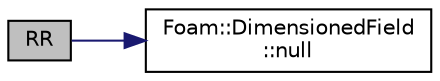 digraph "RR"
{
  bgcolor="transparent";
  edge [fontname="Helvetica",fontsize="10",labelfontname="Helvetica",labelfontsize="10"];
  node [fontname="Helvetica",fontsize="10",shape=record];
  rankdir="LR";
  Node96 [label="RR",height=0.2,width=0.4,color="black", fillcolor="grey75", style="filled", fontcolor="black"];
  Node96 -> Node97 [color="midnightblue",fontsize="10",style="solid",fontname="Helvetica"];
  Node97 [label="Foam::DimensionedField\l::null",height=0.2,width=0.4,color="black",URL="$a27497.html#a52b4d630a72421e0ca175e772fe1ef5a",tooltip="Return a null DimensionedField. "];
}
